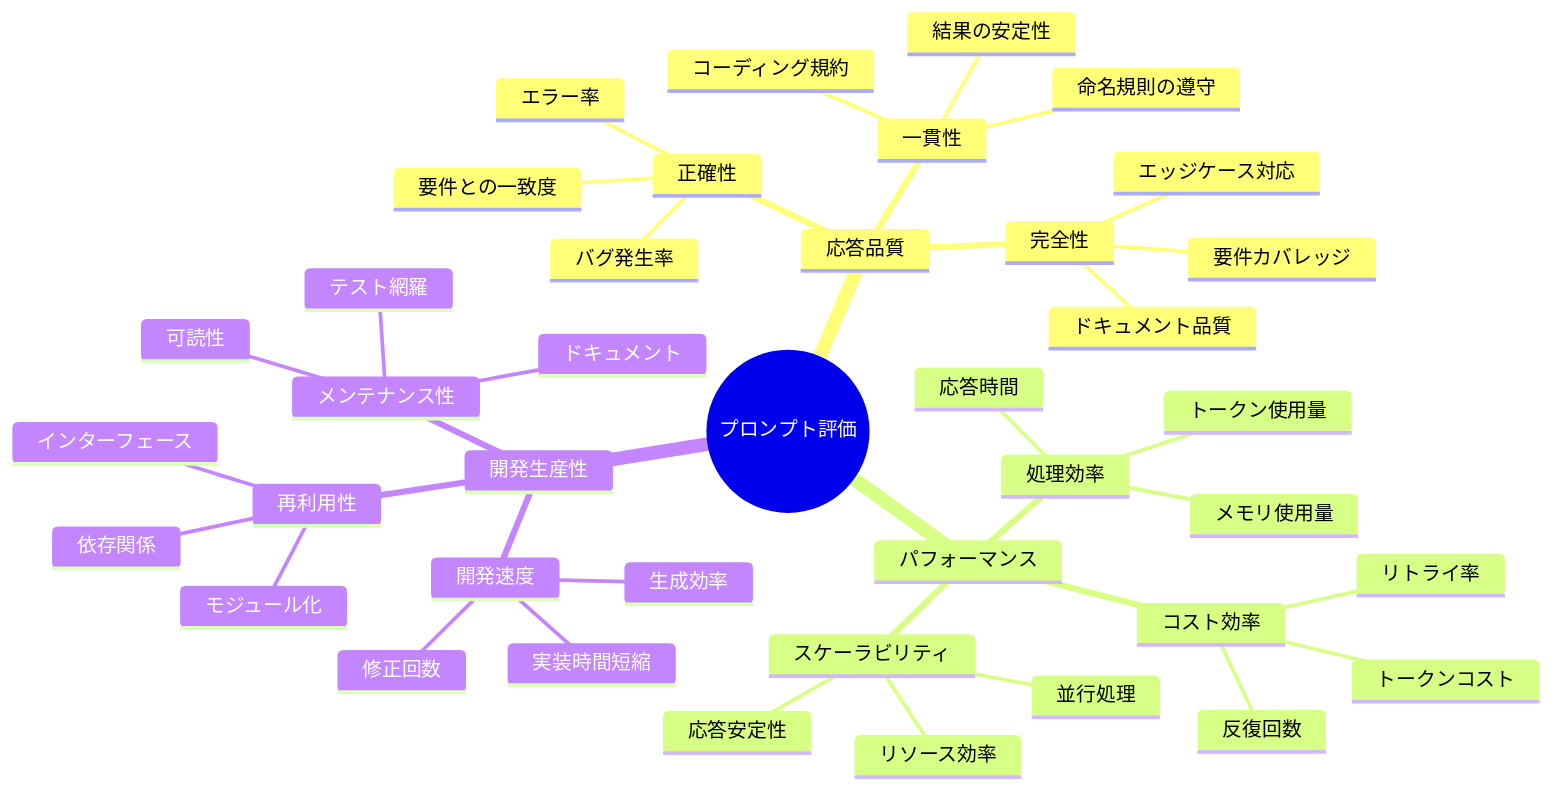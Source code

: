 mindmap
  root((プロンプト評価))
    応答品質
      正確性
        要件との一致度
        エラー率
        バグ発生率
      一貫性
        結果の安定性
        命名規則の遵守
        コーディング規約
      完全性
        要件カバレッジ
        エッジケース対応
        ドキュメント品質
    パフォーマンス
      処理効率
        トークン使用量
        応答時間
        メモリ使用量
      コスト効率
        トークンコスト
        反復回数
        リトライ率
      スケーラビリティ
        並行処理
        リソース効率
        応答安定性
    開発生産性
      開発速度
        実装時間短縮
        生成効率
        修正回数
      メンテナンス性
        可読性
        ドキュメント
        テスト網羅
      再利用性
        モジュール化
        依存関係
        インターフェース